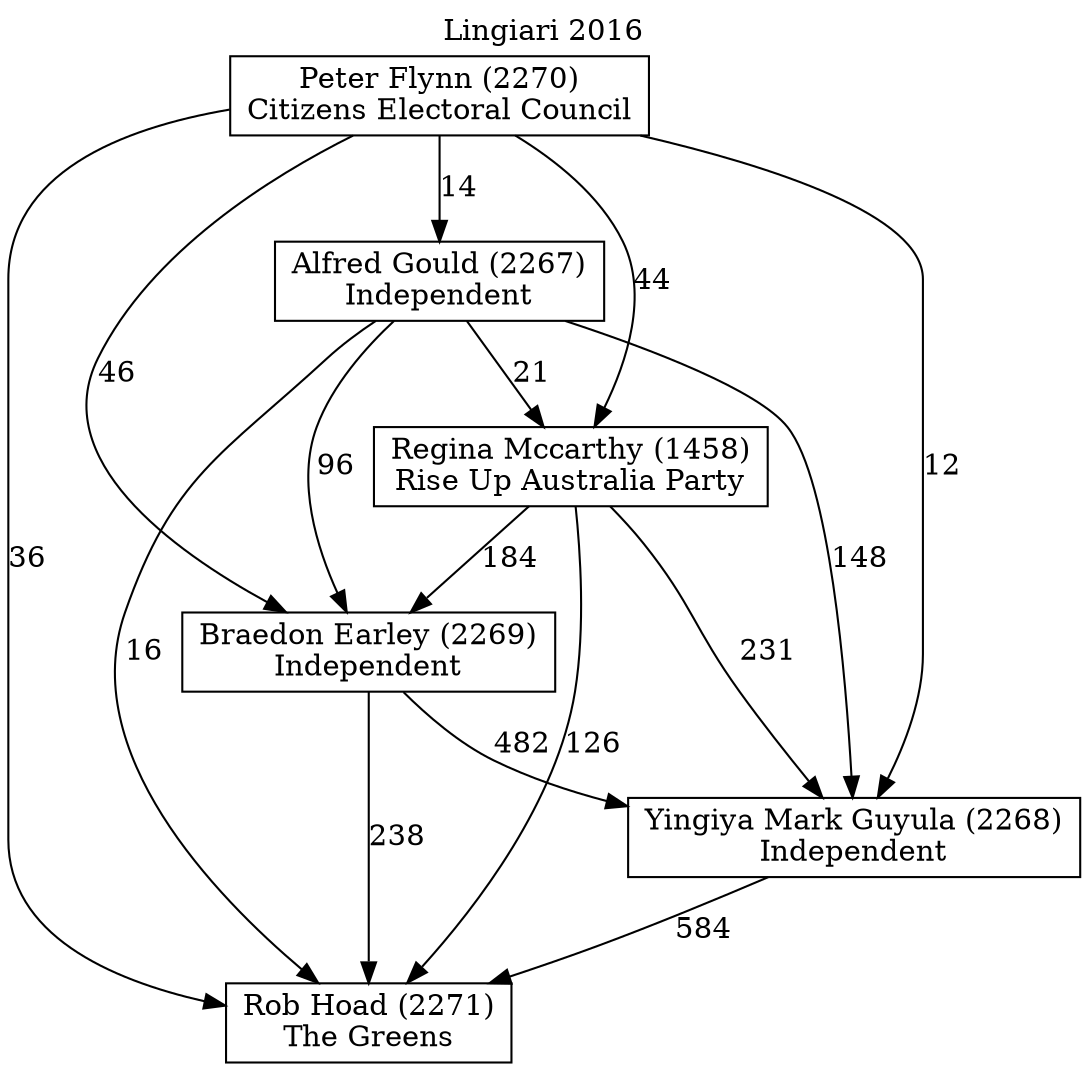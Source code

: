 // House preference flow
digraph "Rob Hoad (2271)_Lingiari_2016" {
	graph [label="Lingiari 2016" labelloc=t mclimit=10]
	node [shape=box]
	"Peter Flynn (2270)" [label="Peter Flynn (2270)
Citizens Electoral Council"]
	"Rob Hoad (2271)" [label="Rob Hoad (2271)
The Greens"]
	"Braedon Earley (2269)" [label="Braedon Earley (2269)
Independent"]
	"Regina Mccarthy (1458)" [label="Regina Mccarthy (1458)
Rise Up Australia Party"]
	"Yingiya Mark Guyula (2268)" [label="Yingiya Mark Guyula (2268)
Independent"]
	"Alfred Gould (2267)" [label="Alfred Gould (2267)
Independent"]
	"Braedon Earley (2269)" -> "Yingiya Mark Guyula (2268)" [label=482]
	"Peter Flynn (2270)" -> "Yingiya Mark Guyula (2268)" [label=12]
	"Peter Flynn (2270)" -> "Regina Mccarthy (1458)" [label=44]
	"Peter Flynn (2270)" -> "Braedon Earley (2269)" [label=46]
	"Alfred Gould (2267)" -> "Braedon Earley (2269)" [label=96]
	"Yingiya Mark Guyula (2268)" -> "Rob Hoad (2271)" [label=584]
	"Alfred Gould (2267)" -> "Regina Mccarthy (1458)" [label=21]
	"Alfred Gould (2267)" -> "Yingiya Mark Guyula (2268)" [label=148]
	"Regina Mccarthy (1458)" -> "Rob Hoad (2271)" [label=126]
	"Braedon Earley (2269)" -> "Rob Hoad (2271)" [label=238]
	"Peter Flynn (2270)" -> "Rob Hoad (2271)" [label=36]
	"Regina Mccarthy (1458)" -> "Yingiya Mark Guyula (2268)" [label=231]
	"Peter Flynn (2270)" -> "Alfred Gould (2267)" [label=14]
	"Alfred Gould (2267)" -> "Rob Hoad (2271)" [label=16]
	"Regina Mccarthy (1458)" -> "Braedon Earley (2269)" [label=184]
}
